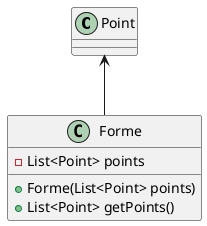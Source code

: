 @startuml

class Point {
}

class Forme {
    - List<Point> points
    + Forme(List<Point> points)
    + List<Point> getPoints()
}

Point <-- Forme

@enduml